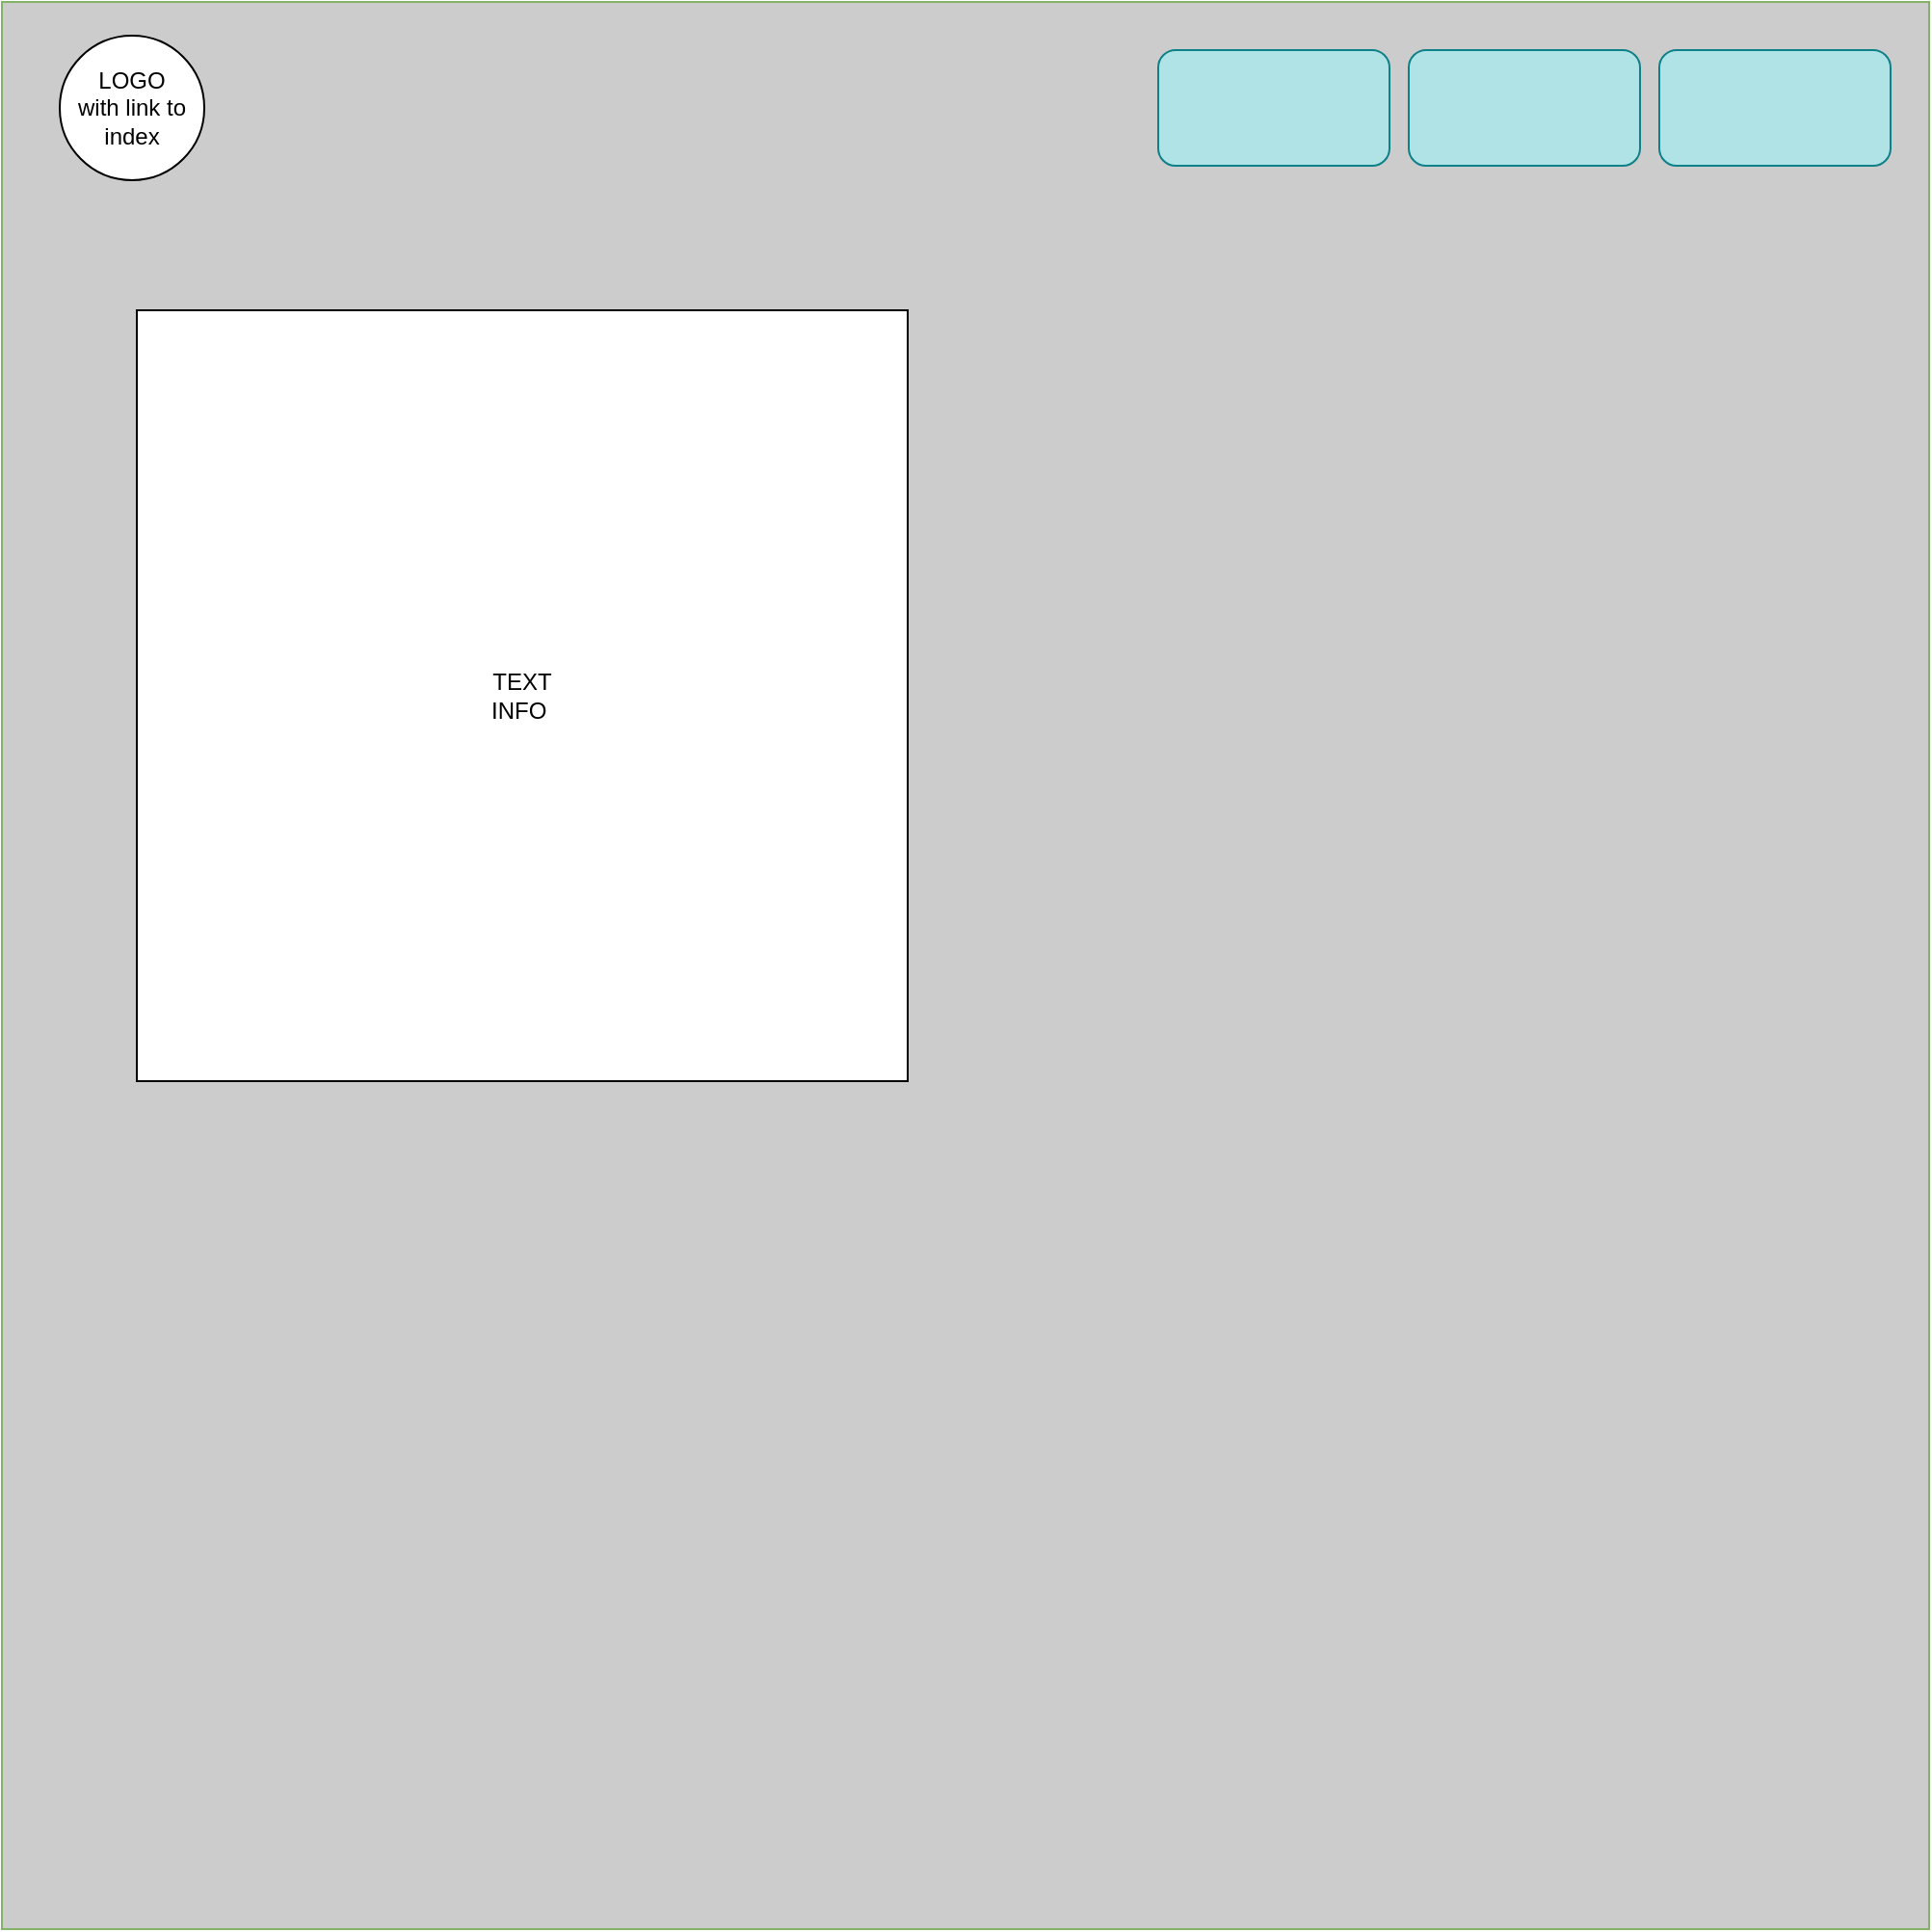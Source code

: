 <mxfile version="21.7.5" type="device">
  <diagram name="Page-1" id="6ZYwSj92NNoz_i1kK5TO">
    <mxGraphModel dx="1050" dy="534" grid="1" gridSize="10" guides="1" tooltips="1" connect="1" arrows="1" fold="1" page="1" pageScale="1" pageWidth="850" pageHeight="1100" math="0" shadow="0">
      <root>
        <mxCell id="0" />
        <mxCell id="1" parent="0" />
        <mxCell id="OcdFHX0TIvPaFMc8Q6KJ-2" value="" style="whiteSpace=wrap;html=1;aspect=fixed;fillColor=#CCCCCC;strokeColor=#82b366;" vertex="1" parent="1">
          <mxGeometry width="1000" height="1000" as="geometry" />
        </mxCell>
        <mxCell id="OcdFHX0TIvPaFMc8Q6KJ-8" value="LOGO&lt;br&gt;with link to index" style="ellipse;whiteSpace=wrap;html=1;aspect=fixed;" vertex="1" parent="1">
          <mxGeometry x="30" y="17.5" width="75" height="75" as="geometry" />
        </mxCell>
        <mxCell id="OcdFHX0TIvPaFMc8Q6KJ-11" value="" style="rounded=1;whiteSpace=wrap;html=1;fillColor=#b0e3e6;strokeColor=#0e8088;" vertex="1" parent="1">
          <mxGeometry x="860" y="25" width="120" height="60" as="geometry" />
        </mxCell>
        <mxCell id="OcdFHX0TIvPaFMc8Q6KJ-12" value="" style="rounded=1;whiteSpace=wrap;html=1;fillColor=#b0e3e6;strokeColor=#0e8088;" vertex="1" parent="1">
          <mxGeometry x="730" y="25" width="120" height="60" as="geometry" />
        </mxCell>
        <mxCell id="OcdFHX0TIvPaFMc8Q6KJ-13" value="" style="rounded=1;whiteSpace=wrap;html=1;fillColor=#b0e3e6;strokeColor=#0e8088;" vertex="1" parent="1">
          <mxGeometry x="600" y="25" width="120" height="60" as="geometry" />
        </mxCell>
        <mxCell id="OcdFHX0TIvPaFMc8Q6KJ-15" value="TEXT&lt;br&gt;INFO&amp;nbsp;&lt;br&gt;" style="whiteSpace=wrap;html=1;aspect=fixed;" vertex="1" parent="1">
          <mxGeometry x="70" y="160" width="400" height="400" as="geometry" />
        </mxCell>
      </root>
    </mxGraphModel>
  </diagram>
</mxfile>
